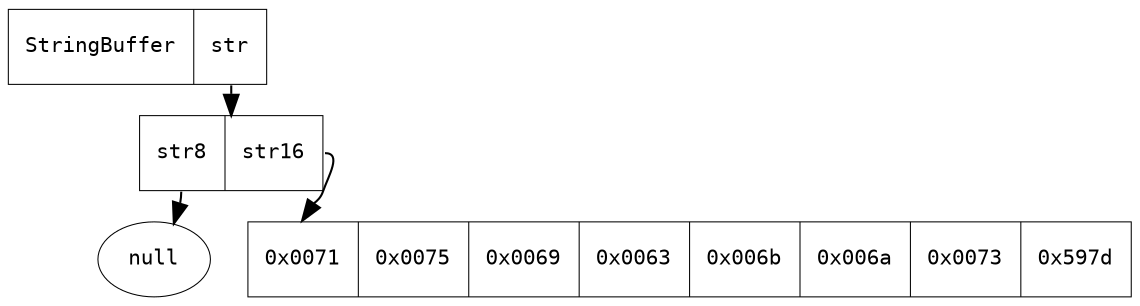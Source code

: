 digraph {
	compound=true
	fontname="Inconsolata, Consolas"
	fontsize=10
	margin="0,0"
	ranksep=0.2
	penwidth=0.5
	graph [
		rankdir = "TB"
	];
	node [fontname="Inconsolata, Consolas", fontsize=10, penwidth=0.5]
	edge [fontname="Inconsolata, Consolas", fontsize=10]

    StringBuffer [label="StringBuffer | <f1>str",
                    shape="record"];

    parseState [
        label="<f0> str8|<f1> str16",
        shape="record"
    ];
    "StringBuffer":f1 -> parseState;
    		
    atom_array [
    label="<f0>0x0071|<f1>0x0075|<f2>0x0069|<f3>0x0063|<f5>0x006b|<f6>0x006a|<f7>0x0073|<f8>0x597d", 
    shape="record"
    ];

    "parseState":f1->"atom_array":f0;
    "parseState":f0->"null"
      
    edge [arrowhead=vee]
}